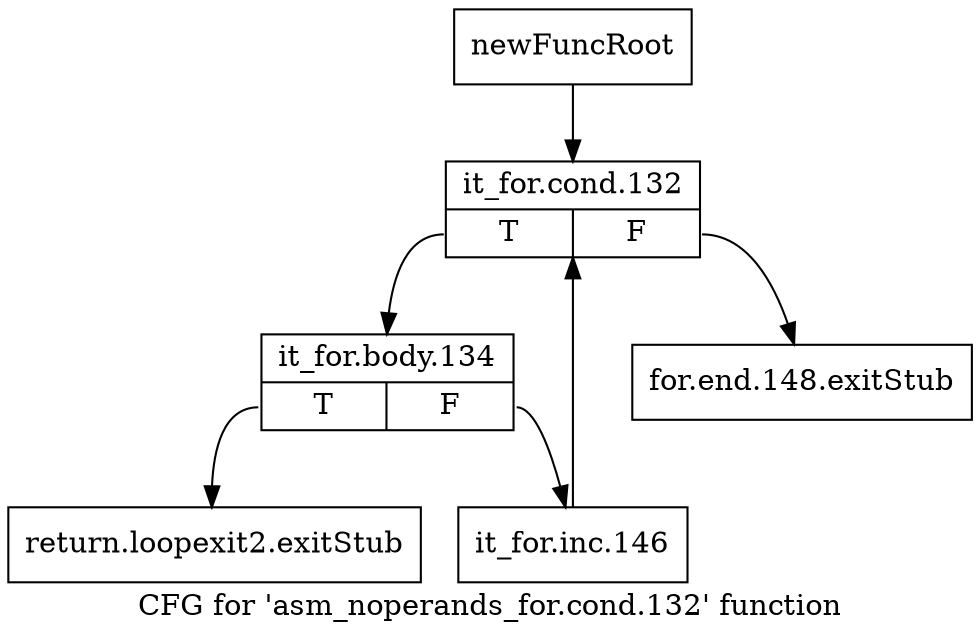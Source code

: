 digraph "CFG for 'asm_noperands_for.cond.132' function" {
	label="CFG for 'asm_noperands_for.cond.132' function";

	Node0xb807a20 [shape=record,label="{newFuncRoot}"];
	Node0xb807a20 -> Node0xb86ed50;
	Node0xb86ecb0 [shape=record,label="{for.end.148.exitStub}"];
	Node0xb86ed00 [shape=record,label="{return.loopexit2.exitStub}"];
	Node0xb86ed50 [shape=record,label="{it_for.cond.132|{<s0>T|<s1>F}}"];
	Node0xb86ed50:s0 -> Node0xb86eda0;
	Node0xb86ed50:s1 -> Node0xb86ecb0;
	Node0xb86eda0 [shape=record,label="{it_for.body.134|{<s0>T|<s1>F}}"];
	Node0xb86eda0:s0 -> Node0xb86ed00;
	Node0xb86eda0:s1 -> Node0xb86edf0;
	Node0xb86edf0 [shape=record,label="{it_for.inc.146}"];
	Node0xb86edf0 -> Node0xb86ed50;
}
